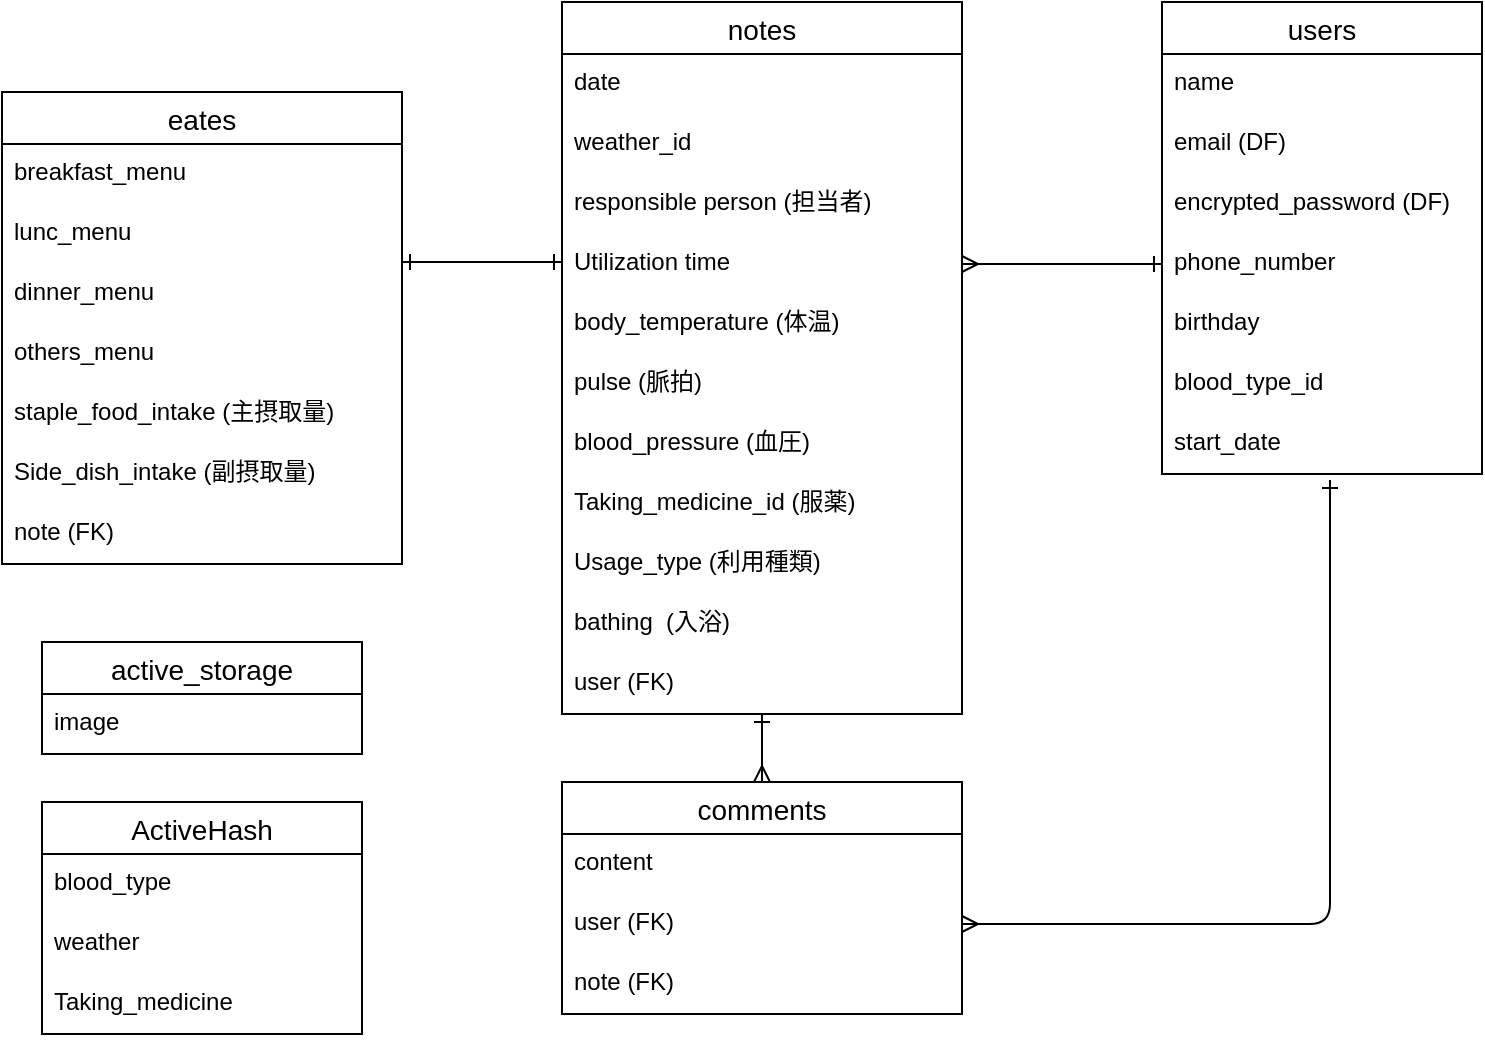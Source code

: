 <mxfile>
    <diagram id="-WtZtMlVD9S3arI5KsWH" name="ページ1">
        <mxGraphModel dx="685" dy="569" grid="1" gridSize="10" guides="1" tooltips="1" connect="1" arrows="1" fold="1" page="1" pageScale="1" pageWidth="827" pageHeight="1169" math="0" shadow="0">
            <root>
                <mxCell id="0"/>
                <mxCell id="1" parent="0"/>
                <mxCell id="4" value="users" style="swimlane;fontStyle=0;childLayout=stackLayout;horizontal=1;startSize=26;horizontalStack=0;resizeParent=1;resizeParentMax=0;resizeLast=0;collapsible=1;marginBottom=0;align=center;fontSize=14;" vertex="1" parent="1">
                    <mxGeometry x="620" y="120" width="160" height="236" as="geometry"/>
                </mxCell>
                <mxCell id="5" value="name" style="text;strokeColor=none;fillColor=none;spacingLeft=4;spacingRight=4;overflow=hidden;rotatable=0;points=[[0,0.5],[1,0.5]];portConstraint=eastwest;fontSize=12;" vertex="1" parent="4">
                    <mxGeometry y="26" width="160" height="30" as="geometry"/>
                </mxCell>
                <mxCell id="6" value="email (DF)" style="text;strokeColor=none;fillColor=none;spacingLeft=4;spacingRight=4;overflow=hidden;rotatable=0;points=[[0,0.5],[1,0.5]];portConstraint=eastwest;fontSize=12;" vertex="1" parent="4">
                    <mxGeometry y="56" width="160" height="30" as="geometry"/>
                </mxCell>
                <mxCell id="7" value="encrypted_password (DF)" style="text;strokeColor=none;fillColor=none;spacingLeft=4;spacingRight=4;overflow=hidden;rotatable=0;points=[[0,0.5],[1,0.5]];portConstraint=eastwest;fontSize=12;" vertex="1" parent="4">
                    <mxGeometry y="86" width="160" height="30" as="geometry"/>
                </mxCell>
                <mxCell id="82" value="phone_number" style="text;strokeColor=none;fillColor=none;spacingLeft=4;spacingRight=4;overflow=hidden;rotatable=0;points=[[0,0.5],[1,0.5]];portConstraint=eastwest;fontSize=12;" vertex="1" parent="4">
                    <mxGeometry y="116" width="160" height="30" as="geometry"/>
                </mxCell>
                <mxCell id="12" value="birthday" style="text;strokeColor=none;fillColor=none;spacingLeft=4;spacingRight=4;overflow=hidden;rotatable=0;points=[[0,0.5],[1,0.5]];portConstraint=eastwest;fontSize=12;" vertex="1" parent="4">
                    <mxGeometry y="146" width="160" height="30" as="geometry"/>
                </mxCell>
                <mxCell id="8" value="blood_type_id" style="text;strokeColor=none;fillColor=none;spacingLeft=4;spacingRight=4;overflow=hidden;rotatable=0;points=[[0,0.5],[1,0.5]];portConstraint=eastwest;fontSize=12;" vertex="1" parent="4">
                    <mxGeometry y="176" width="160" height="30" as="geometry"/>
                </mxCell>
                <mxCell id="9" value="start_date" style="text;strokeColor=none;fillColor=none;spacingLeft=4;spacingRight=4;overflow=hidden;rotatable=0;points=[[0,0.5],[1,0.5]];portConstraint=eastwest;fontSize=12;" vertex="1" parent="4">
                    <mxGeometry y="206" width="160" height="30" as="geometry"/>
                </mxCell>
                <mxCell id="13" value="notes" style="swimlane;fontStyle=0;childLayout=stackLayout;horizontal=1;startSize=26;horizontalStack=0;resizeParent=1;resizeParentMax=0;resizeLast=0;collapsible=1;marginBottom=0;align=center;fontSize=14;" vertex="1" parent="1">
                    <mxGeometry x="320" y="120" width="200" height="356" as="geometry"/>
                </mxCell>
                <mxCell id="14" value="date" style="text;strokeColor=none;fillColor=none;spacingLeft=4;spacingRight=4;overflow=hidden;rotatable=0;points=[[0,0.5],[1,0.5]];portConstraint=eastwest;fontSize=12;" vertex="1" parent="13">
                    <mxGeometry y="26" width="200" height="30" as="geometry"/>
                </mxCell>
                <mxCell id="15" value="weather_id" style="text;strokeColor=none;fillColor=none;spacingLeft=4;spacingRight=4;overflow=hidden;rotatable=0;points=[[0,0.5],[1,0.5]];portConstraint=eastwest;fontSize=12;" vertex="1" parent="13">
                    <mxGeometry y="56" width="200" height="30" as="geometry"/>
                </mxCell>
                <mxCell id="81" value="responsible person (担当者)" style="text;strokeColor=none;fillColor=none;spacingLeft=4;spacingRight=4;overflow=hidden;rotatable=0;points=[[0,0.5],[1,0.5]];portConstraint=eastwest;fontSize=12;" vertex="1" parent="13">
                    <mxGeometry y="86" width="200" height="30" as="geometry"/>
                </mxCell>
                <mxCell id="16" value="Utilization time" style="text;strokeColor=none;fillColor=none;spacingLeft=4;spacingRight=4;overflow=hidden;rotatable=0;points=[[0,0.5],[1,0.5]];portConstraint=eastwest;fontSize=12;" vertex="1" parent="13">
                    <mxGeometry y="116" width="200" height="30" as="geometry"/>
                </mxCell>
                <mxCell id="17" value="body_temperature (体温)" style="text;strokeColor=none;fillColor=none;spacingLeft=4;spacingRight=4;overflow=hidden;rotatable=0;points=[[0,0.5],[1,0.5]];portConstraint=eastwest;fontSize=12;" vertex="1" parent="13">
                    <mxGeometry y="146" width="200" height="30" as="geometry"/>
                </mxCell>
                <mxCell id="18" value="pulse (脈拍)" style="text;strokeColor=none;fillColor=none;spacingLeft=4;spacingRight=4;overflow=hidden;rotatable=0;points=[[0,0.5],[1,0.5]];portConstraint=eastwest;fontSize=12;" vertex="1" parent="13">
                    <mxGeometry y="176" width="200" height="30" as="geometry"/>
                </mxCell>
                <mxCell id="19" value="blood_pressure (血圧)" style="text;strokeColor=none;fillColor=none;spacingLeft=4;spacingRight=4;overflow=hidden;rotatable=0;points=[[0,0.5],[1,0.5]];portConstraint=eastwest;fontSize=12;" vertex="1" parent="13">
                    <mxGeometry y="206" width="200" height="30" as="geometry"/>
                </mxCell>
                <mxCell id="20" value="Taking_medicine_id (服薬)" style="text;strokeColor=none;fillColor=none;spacingLeft=4;spacingRight=4;overflow=hidden;rotatable=0;points=[[0,0.5],[1,0.5]];portConstraint=eastwest;fontSize=12;" vertex="1" parent="13">
                    <mxGeometry y="236" width="200" height="30" as="geometry"/>
                </mxCell>
                <mxCell id="21" value="Usage_type (利用種類)" style="text;strokeColor=none;fillColor=none;spacingLeft=4;spacingRight=4;overflow=hidden;rotatable=0;points=[[0,0.5],[1,0.5]];portConstraint=eastwest;fontSize=12;" vertex="1" parent="13">
                    <mxGeometry y="266" width="200" height="30" as="geometry"/>
                </mxCell>
                <mxCell id="33" value="bathing  (入浴)" style="text;strokeColor=none;fillColor=none;spacingLeft=4;spacingRight=4;overflow=hidden;rotatable=0;points=[[0,0.5],[1,0.5]];portConstraint=eastwest;fontSize=12;" vertex="1" parent="13">
                    <mxGeometry y="296" width="200" height="30" as="geometry"/>
                </mxCell>
                <mxCell id="22" value="user (FK)" style="text;strokeColor=none;fillColor=none;spacingLeft=4;spacingRight=4;overflow=hidden;rotatable=0;points=[[0,0.5],[1,0.5]];portConstraint=eastwest;fontSize=12;" vertex="1" parent="13">
                    <mxGeometry y="326" width="200" height="30" as="geometry"/>
                </mxCell>
                <mxCell id="44" value="eates" style="swimlane;fontStyle=0;childLayout=stackLayout;horizontal=1;startSize=26;horizontalStack=0;resizeParent=1;resizeParentMax=0;resizeLast=0;collapsible=1;marginBottom=0;align=center;fontSize=14;" vertex="1" parent="1">
                    <mxGeometry x="40" y="165" width="200" height="236" as="geometry"/>
                </mxCell>
                <mxCell id="45" value="breakfast_menu" style="text;strokeColor=none;fillColor=none;spacingLeft=4;spacingRight=4;overflow=hidden;rotatable=0;points=[[0,0.5],[1,0.5]];portConstraint=eastwest;fontSize=12;" vertex="1" parent="44">
                    <mxGeometry y="26" width="200" height="30" as="geometry"/>
                </mxCell>
                <mxCell id="46" value="lunc_menu" style="text;strokeColor=none;fillColor=none;spacingLeft=4;spacingRight=4;overflow=hidden;rotatable=0;points=[[0,0.5],[1,0.5]];portConstraint=eastwest;fontSize=12;" vertex="1" parent="44">
                    <mxGeometry y="56" width="200" height="30" as="geometry"/>
                </mxCell>
                <mxCell id="47" value="dinner_menu" style="text;strokeColor=none;fillColor=none;spacingLeft=4;spacingRight=4;overflow=hidden;rotatable=0;points=[[0,0.5],[1,0.5]];portConstraint=eastwest;fontSize=12;" vertex="1" parent="44">
                    <mxGeometry y="86" width="200" height="30" as="geometry"/>
                </mxCell>
                <mxCell id="48" value="others_menu" style="text;strokeColor=none;fillColor=none;spacingLeft=4;spacingRight=4;overflow=hidden;rotatable=0;points=[[0,0.5],[1,0.5]];portConstraint=eastwest;fontSize=12;" vertex="1" parent="44">
                    <mxGeometry y="116" width="200" height="30" as="geometry"/>
                </mxCell>
                <mxCell id="49" value="staple_food_intake (主摂取量)" style="text;strokeColor=none;fillColor=none;spacingLeft=4;spacingRight=4;overflow=hidden;rotatable=0;points=[[0,0.5],[1,0.5]];portConstraint=eastwest;fontSize=12;" vertex="1" parent="44">
                    <mxGeometry y="146" width="200" height="30" as="geometry"/>
                </mxCell>
                <mxCell id="51" value="Side_dish_intake (副摂取量)" style="text;strokeColor=none;fillColor=none;spacingLeft=4;spacingRight=4;overflow=hidden;rotatable=0;points=[[0,0.5],[1,0.5]];portConstraint=eastwest;fontSize=12;" vertex="1" parent="44">
                    <mxGeometry y="176" width="200" height="30" as="geometry"/>
                </mxCell>
                <mxCell id="54" value="note (FK)" style="text;strokeColor=none;fillColor=none;spacingLeft=4;spacingRight=4;overflow=hidden;rotatable=0;points=[[0,0.5],[1,0.5]];portConstraint=eastwest;fontSize=12;" vertex="1" parent="44">
                    <mxGeometry y="206" width="200" height="30" as="geometry"/>
                </mxCell>
                <mxCell id="55" value="ActiveHash" style="swimlane;fontStyle=0;childLayout=stackLayout;horizontal=1;startSize=26;horizontalStack=0;resizeParent=1;resizeParentMax=0;resizeLast=0;collapsible=1;marginBottom=0;align=center;fontSize=14;" vertex="1" parent="1">
                    <mxGeometry x="60" y="520" width="160" height="116" as="geometry"/>
                </mxCell>
                <mxCell id="57" value="blood_type" style="text;strokeColor=none;fillColor=none;spacingLeft=4;spacingRight=4;overflow=hidden;rotatable=0;points=[[0,0.5],[1,0.5]];portConstraint=eastwest;fontSize=12;" vertex="1" parent="55">
                    <mxGeometry y="26" width="160" height="30" as="geometry"/>
                </mxCell>
                <mxCell id="56" value="weather" style="text;strokeColor=none;fillColor=none;spacingLeft=4;spacingRight=4;overflow=hidden;rotatable=0;points=[[0,0.5],[1,0.5]];portConstraint=eastwest;fontSize=12;" vertex="1" parent="55">
                    <mxGeometry y="56" width="160" height="30" as="geometry"/>
                </mxCell>
                <mxCell id="59" value="Taking_medicine" style="text;strokeColor=none;fillColor=none;spacingLeft=4;spacingRight=4;overflow=hidden;rotatable=0;points=[[0,0.5],[1,0.5]];portConstraint=eastwest;fontSize=12;" vertex="1" parent="55">
                    <mxGeometry y="86" width="160" height="30" as="geometry"/>
                </mxCell>
                <mxCell id="62" value="comments" style="swimlane;fontStyle=0;childLayout=stackLayout;horizontal=1;startSize=26;horizontalStack=0;resizeParent=1;resizeParentMax=0;resizeLast=0;collapsible=1;marginBottom=0;align=center;fontSize=14;" vertex="1" parent="1">
                    <mxGeometry x="320" y="510" width="200" height="116" as="geometry"/>
                </mxCell>
                <mxCell id="63" value="content" style="text;strokeColor=none;fillColor=none;spacingLeft=4;spacingRight=4;overflow=hidden;rotatable=0;points=[[0,0.5],[1,0.5]];portConstraint=eastwest;fontSize=12;" vertex="1" parent="62">
                    <mxGeometry y="26" width="200" height="30" as="geometry"/>
                </mxCell>
                <mxCell id="77" value="user (FK)" style="text;strokeColor=none;fillColor=none;spacingLeft=4;spacingRight=4;overflow=hidden;rotatable=0;points=[[0,0.5],[1,0.5]];portConstraint=eastwest;fontSize=12;" vertex="1" parent="62">
                    <mxGeometry y="56" width="200" height="30" as="geometry"/>
                </mxCell>
                <mxCell id="64" value="note (FK)" style="text;strokeColor=none;fillColor=none;spacingLeft=4;spacingRight=4;overflow=hidden;rotatable=0;points=[[0,0.5],[1,0.5]];portConstraint=eastwest;fontSize=12;" vertex="1" parent="62">
                    <mxGeometry y="86" width="200" height="30" as="geometry"/>
                </mxCell>
                <mxCell id="73" value="active_storage" style="swimlane;fontStyle=0;childLayout=stackLayout;horizontal=1;startSize=26;horizontalStack=0;resizeParent=1;resizeParentMax=0;resizeLast=0;collapsible=1;marginBottom=0;align=center;fontSize=14;" vertex="1" parent="1">
                    <mxGeometry x="60" y="440" width="160" height="56" as="geometry"/>
                </mxCell>
                <mxCell id="74" value="image" style="text;strokeColor=none;fillColor=none;spacingLeft=4;spacingRight=4;overflow=hidden;rotatable=0;points=[[0,0.5],[1,0.5]];portConstraint=eastwest;fontSize=12;" vertex="1" parent="73">
                    <mxGeometry y="26" width="160" height="30" as="geometry"/>
                </mxCell>
                <mxCell id="75" value="" style="edgeStyle=orthogonalEdgeStyle;fontSize=12;html=1;endArrow=ERmany;exitX=0.525;exitY=1.1;exitDx=0;exitDy=0;startArrow=ERone;startFill=0;exitPerimeter=0;entryX=1;entryY=0.5;entryDx=0;entryDy=0;" edge="1" parent="1" source="9" target="77">
                    <mxGeometry width="100" height="100" relative="1" as="geometry">
                        <mxPoint x="610" y="470" as="sourcePoint"/>
                        <mxPoint x="710" y="560" as="targetPoint"/>
                        <Array as="points">
                            <mxPoint x="704" y="581"/>
                        </Array>
                    </mxGeometry>
                </mxCell>
                <mxCell id="78" style="edgeStyle=none;html=1;startArrow=ERmany;startFill=0;endArrow=ERone;endFill=0;" edge="1" parent="1" target="22">
                    <mxGeometry relative="1" as="geometry">
                        <mxPoint x="420" y="510" as="sourcePoint"/>
                        <mxPoint x="420" y="450" as="targetPoint"/>
                    </mxGeometry>
                </mxCell>
                <mxCell id="79" style="edgeStyle=none;html=1;startArrow=ERmany;startFill=0;endArrow=ERone;endFill=0;entryX=0;entryY=0.5;entryDx=0;entryDy=0;exitX=1;exitY=0.5;exitDx=0;exitDy=0;" edge="1" parent="1" source="16" target="82">
                    <mxGeometry relative="1" as="geometry">
                        <mxPoint x="530" y="228" as="sourcePoint"/>
                        <mxPoint x="560" y="191" as="targetPoint"/>
                        <Array as="points"/>
                    </mxGeometry>
                </mxCell>
                <mxCell id="80" style="html=1;exitX=1;exitY=0.5;exitDx=0;exitDy=0;endArrow=ERone;endFill=0;startArrow=ERone;startFill=0;" edge="1" parent="1">
                    <mxGeometry relative="1" as="geometry">
                        <mxPoint x="240" y="250" as="sourcePoint"/>
                        <mxPoint x="320" y="250" as="targetPoint"/>
                    </mxGeometry>
                </mxCell>
            </root>
        </mxGraphModel>
    </diagram>
</mxfile>